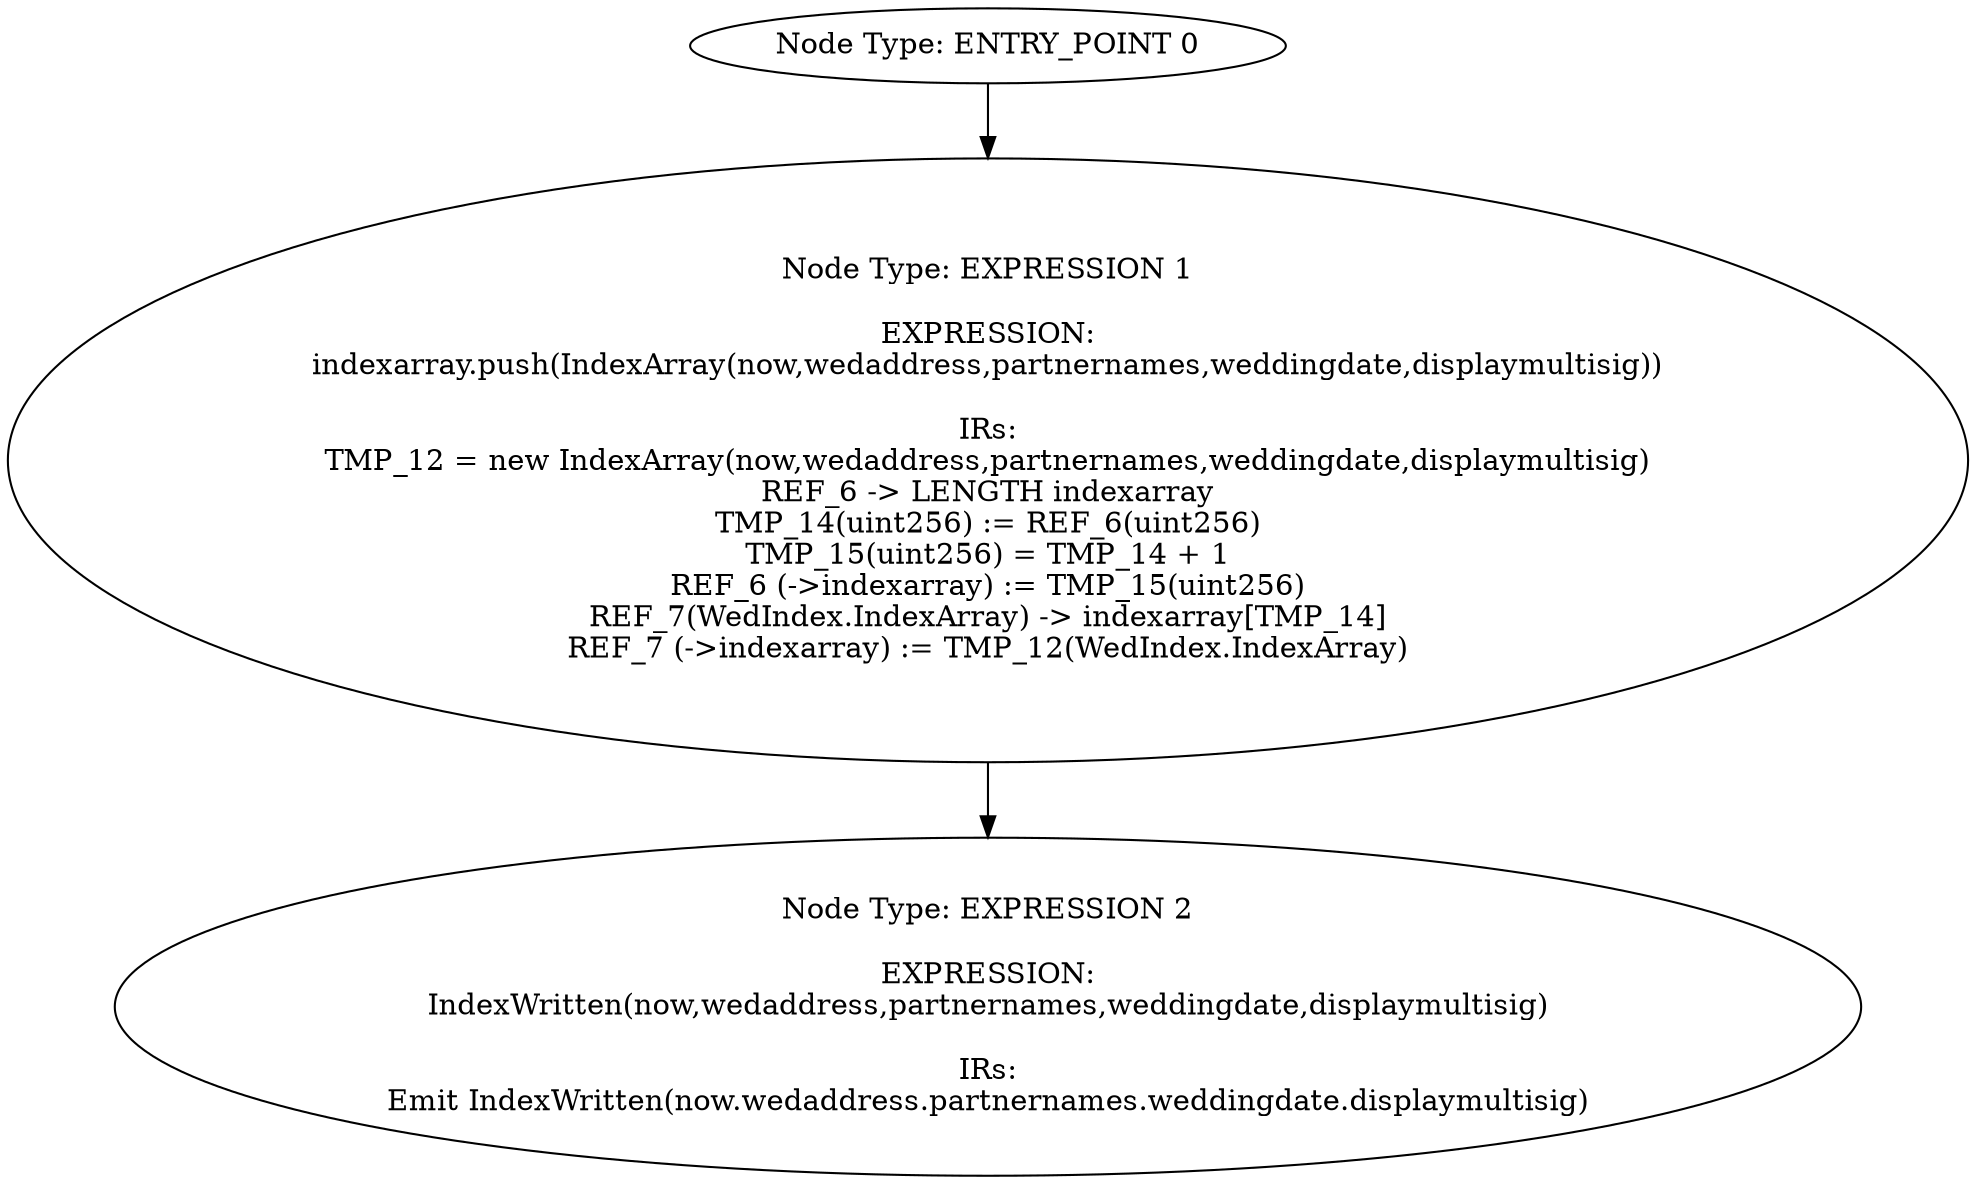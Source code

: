 digraph{
0[label="Node Type: ENTRY_POINT 0
"];
0->1;
1[label="Node Type: EXPRESSION 1

EXPRESSION:
indexarray.push(IndexArray(now,wedaddress,partnernames,weddingdate,displaymultisig))

IRs:
TMP_12 = new IndexArray(now,wedaddress,partnernames,weddingdate,displaymultisig)
REF_6 -> LENGTH indexarray
TMP_14(uint256) := REF_6(uint256)
TMP_15(uint256) = TMP_14 + 1
REF_6 (->indexarray) := TMP_15(uint256)
REF_7(WedIndex.IndexArray) -> indexarray[TMP_14]
REF_7 (->indexarray) := TMP_12(WedIndex.IndexArray)"];
1->2;
2[label="Node Type: EXPRESSION 2

EXPRESSION:
IndexWritten(now,wedaddress,partnernames,weddingdate,displaymultisig)

IRs:
Emit IndexWritten(now.wedaddress.partnernames.weddingdate.displaymultisig)"];
}
